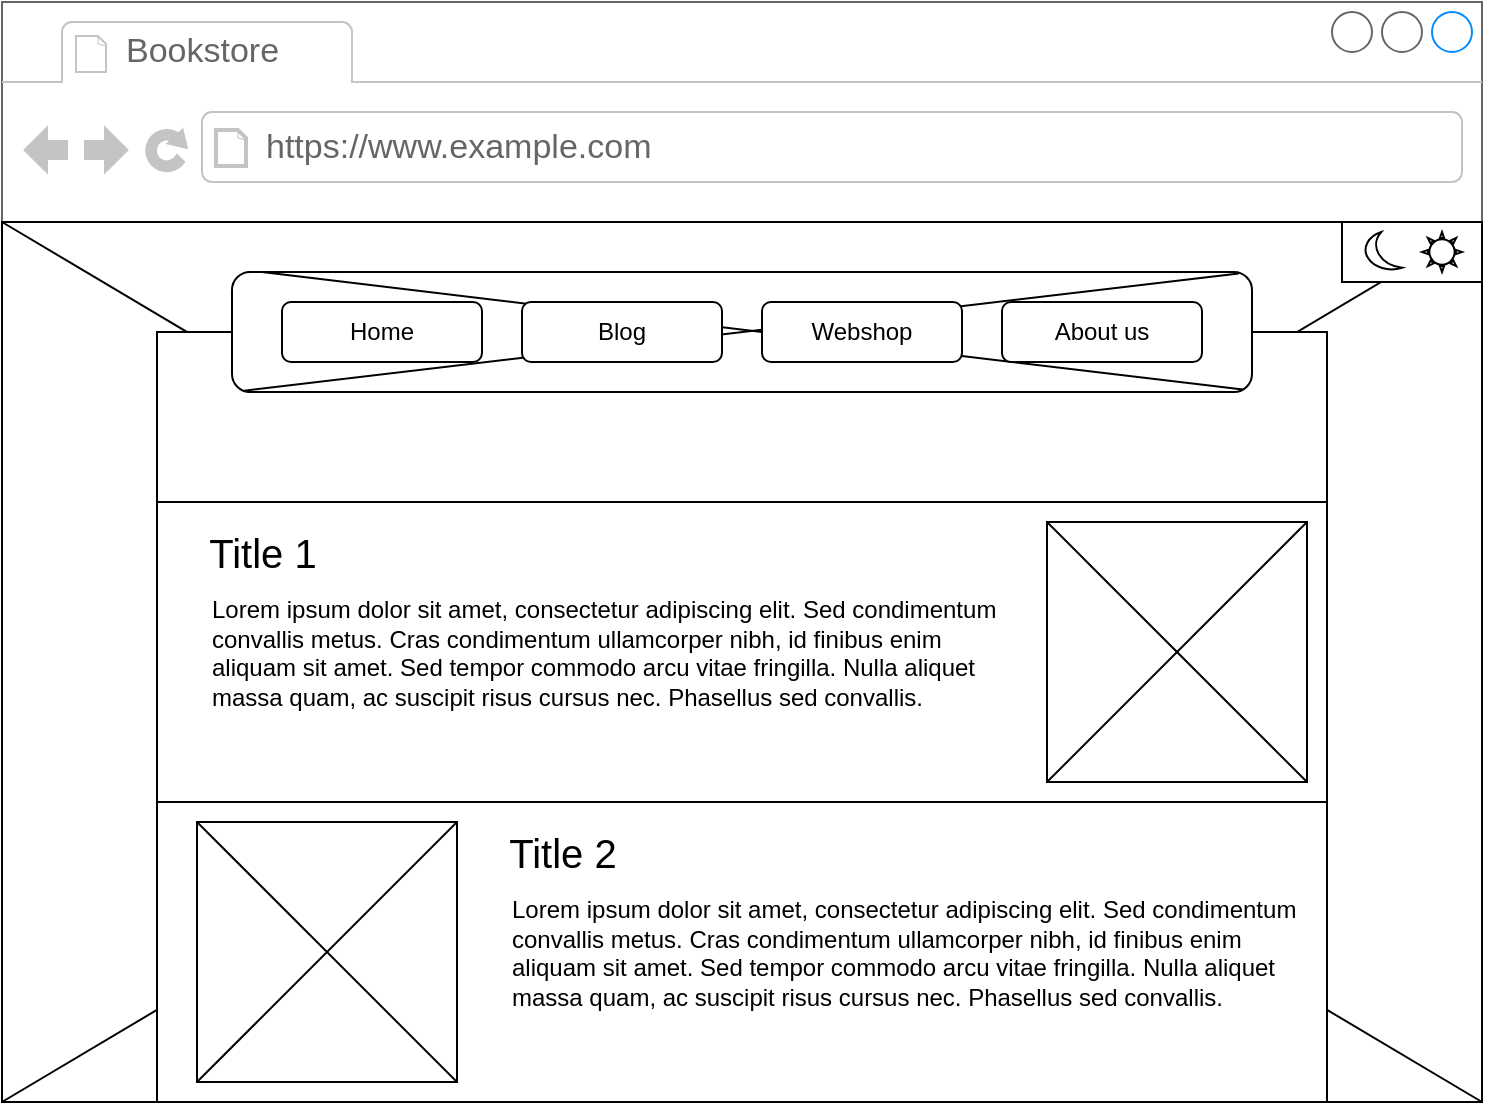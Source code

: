 <mxfile version="24.0.4" type="device">
  <diagram name="Page-1" id="2cc2dc42-3aac-f2a9-1cec-7a8b7cbee084">
    <mxGraphModel dx="1050" dy="629" grid="1" gridSize="10" guides="1" tooltips="1" connect="1" arrows="1" fold="1" page="1" pageScale="1" pageWidth="1100" pageHeight="850" background="none" math="0" shadow="0">
      <root>
        <mxCell id="0" />
        <mxCell id="1" parent="0" />
        <mxCell id="ZNkZt2BZPGhR_4YF77qX-10" value="" style="strokeWidth=1;shadow=0;dashed=0;align=center;html=1;shape=mxgraph.mockup.containers.browserWindow;rSize=0;strokeColor=#666666;strokeColor2=#008cff;strokeColor3=#c4c4c4;mainText=,;recursiveResize=0;" parent="1" vertex="1">
          <mxGeometry x="130" y="100" width="740" height="550" as="geometry" />
        </mxCell>
        <mxCell id="ZNkZt2BZPGhR_4YF77qX-11" value="Bookstore" style="strokeWidth=1;shadow=0;dashed=0;align=center;html=1;shape=mxgraph.mockup.containers.anchor;fontSize=17;fontColor=#666666;align=left;whiteSpace=wrap;" parent="ZNkZt2BZPGhR_4YF77qX-10" vertex="1">
          <mxGeometry x="60" y="12" width="110" height="26" as="geometry" />
        </mxCell>
        <mxCell id="ZNkZt2BZPGhR_4YF77qX-12" value="https://www.example.com" style="strokeWidth=1;shadow=0;dashed=0;align=center;html=1;shape=mxgraph.mockup.containers.anchor;rSize=0;fontSize=17;fontColor=#666666;align=left;" parent="ZNkZt2BZPGhR_4YF77qX-10" vertex="1">
          <mxGeometry x="130" y="60" width="250" height="26" as="geometry" />
        </mxCell>
        <mxCell id="ZNkZt2BZPGhR_4YF77qX-13" value="" style="rounded=0;whiteSpace=wrap;html=1;" parent="ZNkZt2BZPGhR_4YF77qX-10" vertex="1">
          <mxGeometry y="110" width="740" height="440" as="geometry" />
        </mxCell>
        <mxCell id="ZNkZt2BZPGhR_4YF77qX-14" value="" style="endArrow=none;html=1;rounded=0;entryX=1;entryY=0;entryDx=0;entryDy=0;exitX=0;exitY=1;exitDx=0;exitDy=0;" parent="ZNkZt2BZPGhR_4YF77qX-10" source="ZNkZt2BZPGhR_4YF77qX-33" target="ZNkZt2BZPGhR_4YF77qX-13" edge="1">
          <mxGeometry width="50" height="50" relative="1" as="geometry">
            <mxPoint x="350" y="420" as="sourcePoint" />
            <mxPoint x="400" y="370" as="targetPoint" />
          </mxGeometry>
        </mxCell>
        <mxCell id="ZNkZt2BZPGhR_4YF77qX-15" value="" style="endArrow=none;html=1;rounded=0;entryX=0;entryY=0;entryDx=0;entryDy=0;exitX=1;exitY=1;exitDx=0;exitDy=0;" parent="ZNkZt2BZPGhR_4YF77qX-10" source="ZNkZt2BZPGhR_4YF77qX-13" target="ZNkZt2BZPGhR_4YF77qX-13" edge="1">
          <mxGeometry width="50" height="50" relative="1" as="geometry">
            <mxPoint x="350" y="420" as="sourcePoint" />
            <mxPoint x="400" y="370" as="targetPoint" />
          </mxGeometry>
        </mxCell>
        <mxCell id="ZNkZt2BZPGhR_4YF77qX-34" value="" style="endArrow=none;html=1;rounded=0;entryX=1;entryY=0;entryDx=0;entryDy=0;exitX=0;exitY=1;exitDx=0;exitDy=0;" parent="ZNkZt2BZPGhR_4YF77qX-10" source="ZNkZt2BZPGhR_4YF77qX-13" target="ZNkZt2BZPGhR_4YF77qX-33" edge="1">
          <mxGeometry width="50" height="50" relative="1" as="geometry">
            <mxPoint x="130" y="630" as="sourcePoint" />
            <mxPoint x="870" y="210" as="targetPoint" />
          </mxGeometry>
        </mxCell>
        <mxCell id="ZNkZt2BZPGhR_4YF77qX-16" value="" style="rounded=0;whiteSpace=wrap;html=1;" parent="ZNkZt2BZPGhR_4YF77qX-10" vertex="1">
          <mxGeometry x="77.5" y="165" width="585" height="365" as="geometry" />
        </mxCell>
        <mxCell id="ZNkZt2BZPGhR_4YF77qX-19" value="" style="rounded=1;whiteSpace=wrap;html=1;" parent="ZNkZt2BZPGhR_4YF77qX-10" vertex="1">
          <mxGeometry x="115" y="135" width="510" height="60" as="geometry" />
        </mxCell>
        <mxCell id="ZNkZt2BZPGhR_4YF77qX-20" value="" style="endArrow=none;html=1;rounded=0;entryX=0.987;entryY=0.012;entryDx=0;entryDy=0;exitX=0.012;exitY=0.989;exitDx=0;exitDy=0;entryPerimeter=0;exitPerimeter=0;" parent="ZNkZt2BZPGhR_4YF77qX-10" source="ZNkZt2BZPGhR_4YF77qX-19" target="ZNkZt2BZPGhR_4YF77qX-19" edge="1">
          <mxGeometry width="50" height="50" relative="1" as="geometry">
            <mxPoint x="400" y="360" as="sourcePoint" />
            <mxPoint x="450" y="310" as="targetPoint" />
          </mxGeometry>
        </mxCell>
        <mxCell id="ZNkZt2BZPGhR_4YF77qX-21" value="" style="endArrow=none;html=1;rounded=0;entryX=0;entryY=0;entryDx=0;entryDy=0;exitX=0.991;exitY=0.98;exitDx=0;exitDy=0;exitPerimeter=0;" parent="ZNkZt2BZPGhR_4YF77qX-10" source="ZNkZt2BZPGhR_4YF77qX-19" edge="1">
          <mxGeometry width="50" height="50" relative="1" as="geometry">
            <mxPoint x="495" y="180" as="sourcePoint" />
            <mxPoint x="130.0" y="135" as="targetPoint" />
          </mxGeometry>
        </mxCell>
        <mxCell id="ZNkZt2BZPGhR_4YF77qX-22" value="Home" style="rounded=1;whiteSpace=wrap;html=1;" parent="ZNkZt2BZPGhR_4YF77qX-10" vertex="1">
          <mxGeometry x="140" y="150" width="100" height="30" as="geometry" />
        </mxCell>
        <mxCell id="ZNkZt2BZPGhR_4YF77qX-23" value="Blog" style="rounded=1;whiteSpace=wrap;html=1;" parent="ZNkZt2BZPGhR_4YF77qX-10" vertex="1">
          <mxGeometry x="260" y="150" width="100" height="30" as="geometry" />
        </mxCell>
        <mxCell id="ZNkZt2BZPGhR_4YF77qX-26" value="Webshop" style="rounded=1;whiteSpace=wrap;html=1;" parent="ZNkZt2BZPGhR_4YF77qX-10" vertex="1">
          <mxGeometry x="380" y="150" width="100" height="30" as="geometry" />
        </mxCell>
        <mxCell id="ZNkZt2BZPGhR_4YF77qX-31" value="About us" style="rounded=1;whiteSpace=wrap;html=1;" parent="ZNkZt2BZPGhR_4YF77qX-10" vertex="1">
          <mxGeometry x="500" y="150" width="100" height="30" as="geometry" />
        </mxCell>
        <mxCell id="ZNkZt2BZPGhR_4YF77qX-33" value="" style="rounded=0;whiteSpace=wrap;html=1;" parent="ZNkZt2BZPGhR_4YF77qX-10" vertex="1">
          <mxGeometry x="670" y="110" width="70" height="30" as="geometry" />
        </mxCell>
        <mxCell id="ZNkZt2BZPGhR_4YF77qX-36" value="" style="verticalLabelPosition=bottom;verticalAlign=top;html=1;shape=mxgraph.basic.moon" parent="ZNkZt2BZPGhR_4YF77qX-10" vertex="1">
          <mxGeometry x="680" y="115" width="20" height="20" as="geometry" />
        </mxCell>
        <mxCell id="ZNkZt2BZPGhR_4YF77qX-37" value="" style="verticalLabelPosition=bottom;verticalAlign=top;html=1;shape=mxgraph.basic.sun" parent="ZNkZt2BZPGhR_4YF77qX-10" vertex="1">
          <mxGeometry x="710" y="115" width="20" height="20" as="geometry" />
        </mxCell>
        <mxCell id="sCsHbfW1PHhxkh1xftND-7" value="" style="group" vertex="1" connectable="0" parent="ZNkZt2BZPGhR_4YF77qX-10">
          <mxGeometry x="77.5" y="250" width="585" height="150" as="geometry" />
        </mxCell>
        <mxCell id="sCsHbfW1PHhxkh1xftND-1" value="" style="rounded=0;whiteSpace=wrap;html=1;" vertex="1" parent="sCsHbfW1PHhxkh1xftND-7">
          <mxGeometry width="585" height="150" as="geometry" />
        </mxCell>
        <mxCell id="sCsHbfW1PHhxkh1xftND-2" value="Title 1" style="text;html=1;align=center;verticalAlign=middle;whiteSpace=wrap;rounded=0;fontSize=20;" vertex="1" parent="sCsHbfW1PHhxkh1xftND-7">
          <mxGeometry y="10" width="105" height="30" as="geometry" />
        </mxCell>
        <mxCell id="sCsHbfW1PHhxkh1xftND-3" value="" style="rounded=0;whiteSpace=wrap;html=1;" vertex="1" parent="sCsHbfW1PHhxkh1xftND-7">
          <mxGeometry x="445" y="10" width="130" height="130" as="geometry" />
        </mxCell>
        <mxCell id="sCsHbfW1PHhxkh1xftND-4" value="" style="endArrow=none;html=1;rounded=0;exitX=1;exitY=1;exitDx=0;exitDy=0;entryX=0;entryY=0;entryDx=0;entryDy=0;" edge="1" parent="sCsHbfW1PHhxkh1xftND-7" source="sCsHbfW1PHhxkh1xftND-3" target="sCsHbfW1PHhxkh1xftND-3">
          <mxGeometry width="50" height="50" relative="1" as="geometry">
            <mxPoint x="295" y="-50" as="sourcePoint" />
            <mxPoint x="345" y="-100" as="targetPoint" />
          </mxGeometry>
        </mxCell>
        <mxCell id="sCsHbfW1PHhxkh1xftND-5" value="" style="endArrow=none;html=1;rounded=0;entryX=1;entryY=0;entryDx=0;entryDy=0;exitX=0;exitY=1;exitDx=0;exitDy=0;" edge="1" parent="sCsHbfW1PHhxkh1xftND-7" source="sCsHbfW1PHhxkh1xftND-3" target="sCsHbfW1PHhxkh1xftND-3">
          <mxGeometry width="50" height="50" relative="1" as="geometry">
            <mxPoint x="295" y="-50" as="sourcePoint" />
            <mxPoint x="345" y="-100" as="targetPoint" />
          </mxGeometry>
        </mxCell>
        <mxCell id="sCsHbfW1PHhxkh1xftND-6" value="&#xa;Lorem ipsum dolor sit amet, consectetur adipiscing elit. Sed condimentum&#xa; convallis metus. Cras condimentum ullamcorper nibh, id finibus enim &#xa;aliquam sit amet. Sed tempor commodo arcu vitae fringilla. Nulla aliquet&#xa; massa quam, ac suscipit risus cursus nec. Phasellus sed convallis.&#xa;&#xa;&#xa;" style="text;html=1;align=left;verticalAlign=middle;whiteSpace=wrap;rounded=0;" vertex="1" parent="sCsHbfW1PHhxkh1xftND-7">
          <mxGeometry x="25" y="50" width="400" height="80" as="geometry" />
        </mxCell>
        <mxCell id="sCsHbfW1PHhxkh1xftND-8" value="" style="group" vertex="1" connectable="0" parent="ZNkZt2BZPGhR_4YF77qX-10">
          <mxGeometry x="77.5" y="400" width="585" height="150" as="geometry" />
        </mxCell>
        <mxCell id="sCsHbfW1PHhxkh1xftND-9" value="" style="rounded=0;whiteSpace=wrap;html=1;" vertex="1" parent="sCsHbfW1PHhxkh1xftND-8">
          <mxGeometry width="585" height="150" as="geometry" />
        </mxCell>
        <mxCell id="sCsHbfW1PHhxkh1xftND-10" value="Title 2" style="text;html=1;align=center;verticalAlign=middle;whiteSpace=wrap;rounded=0;fontSize=20;" vertex="1" parent="sCsHbfW1PHhxkh1xftND-8">
          <mxGeometry x="150" y="10" width="105" height="30" as="geometry" />
        </mxCell>
        <mxCell id="sCsHbfW1PHhxkh1xftND-11" value="" style="rounded=0;whiteSpace=wrap;html=1;" vertex="1" parent="sCsHbfW1PHhxkh1xftND-8">
          <mxGeometry x="20" y="10" width="130" height="130" as="geometry" />
        </mxCell>
        <mxCell id="sCsHbfW1PHhxkh1xftND-12" value="" style="endArrow=none;html=1;rounded=0;exitX=1;exitY=1;exitDx=0;exitDy=0;entryX=0;entryY=0;entryDx=0;entryDy=0;" edge="1" parent="sCsHbfW1PHhxkh1xftND-8" source="sCsHbfW1PHhxkh1xftND-11" target="sCsHbfW1PHhxkh1xftND-11">
          <mxGeometry width="50" height="50" relative="1" as="geometry">
            <mxPoint x="295" y="-50" as="sourcePoint" />
            <mxPoint x="345" y="-100" as="targetPoint" />
          </mxGeometry>
        </mxCell>
        <mxCell id="sCsHbfW1PHhxkh1xftND-13" value="" style="endArrow=none;html=1;rounded=0;entryX=1;entryY=0;entryDx=0;entryDy=0;exitX=0;exitY=1;exitDx=0;exitDy=0;" edge="1" parent="sCsHbfW1PHhxkh1xftND-8" source="sCsHbfW1PHhxkh1xftND-11" target="sCsHbfW1PHhxkh1xftND-11">
          <mxGeometry width="50" height="50" relative="1" as="geometry">
            <mxPoint x="295" y="-50" as="sourcePoint" />
            <mxPoint x="345" y="-100" as="targetPoint" />
          </mxGeometry>
        </mxCell>
        <mxCell id="sCsHbfW1PHhxkh1xftND-14" value="&#xa;Lorem ipsum dolor sit amet, consectetur adipiscing elit. Sed condimentum&#xa; convallis metus. Cras condimentum ullamcorper nibh, id finibus enim &#xa;aliquam sit amet. Sed tempor commodo arcu vitae fringilla. Nulla aliquet&#xa; massa quam, ac suscipit risus cursus nec. Phasellus sed convallis.&#xa;&#xa;&#xa;" style="text;html=1;align=left;verticalAlign=middle;whiteSpace=wrap;rounded=0;" vertex="1" parent="sCsHbfW1PHhxkh1xftND-8">
          <mxGeometry x="175" y="50" width="400" height="80" as="geometry" />
        </mxCell>
      </root>
    </mxGraphModel>
  </diagram>
</mxfile>
